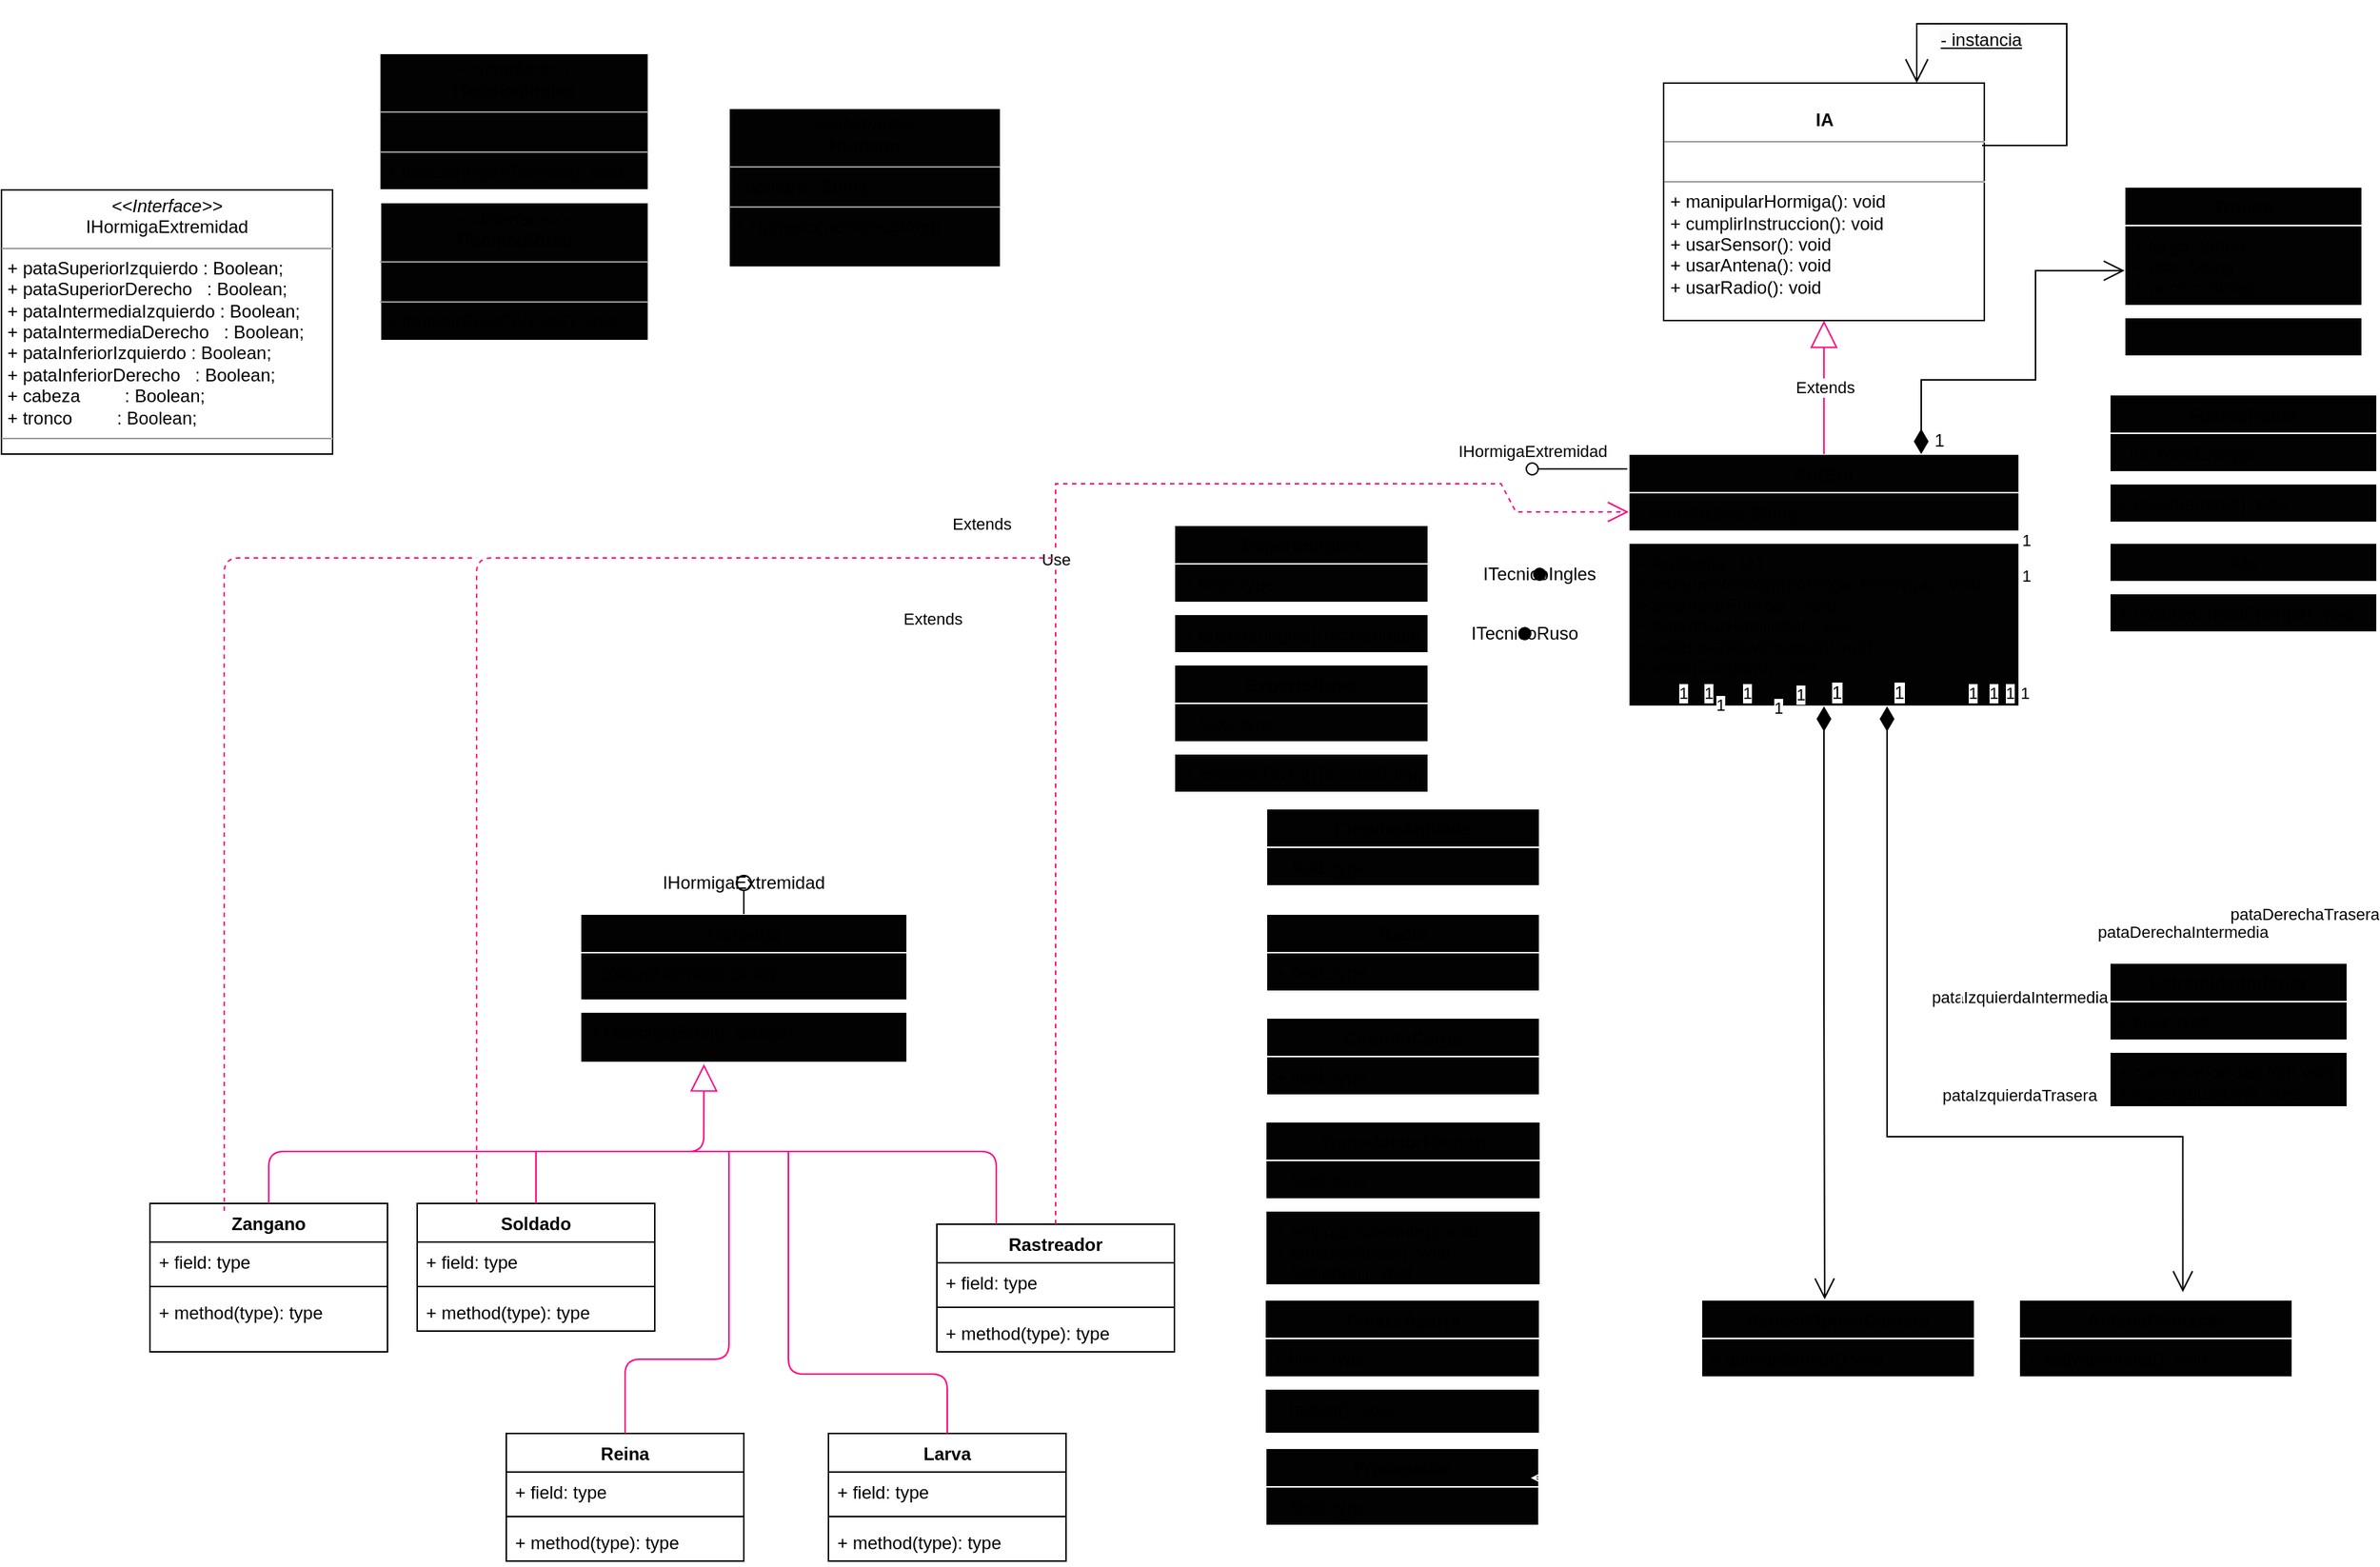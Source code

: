 <mxfile>
    <diagram id="PwI3y_meS3A-BAof3AQR" name="Página-1">
        <mxGraphModel dx="1835" dy="2159" grid="1" gridSize="10" guides="1" tooltips="1" connect="1" arrows="1" fold="1" page="1" pageScale="1" pageWidth="827" pageHeight="1169" math="0" shadow="0">
            <root>
                <mxCell id="0"/>
                <mxCell id="1" parent="0"/>
                <mxCell id="2" value="Hormiga" style="swimlane;fontStyle=1;align=center;verticalAlign=top;childLayout=stackLayout;horizontal=1;startSize=26;horizontalStack=0;resizeParent=1;resizeParentMax=0;resizeLast=0;collapsible=1;marginBottom=0;fillColor=#020203;strokeColor=#FFFFFF;" parent="1" vertex="1">
                    <mxGeometry x="-400" y="610" width="220" height="100" as="geometry"/>
                </mxCell>
                <mxCell id="3" value="- codigoHormiga: String" style="text;strokeColor=#FFFFFF;fillColor=#020203;align=left;verticalAlign=top;spacingLeft=4;spacingRight=4;overflow=hidden;rotatable=0;points=[[0,0.5],[1,0.5]];portConstraint=eastwest;" parent="2" vertex="1">
                    <mxGeometry y="26" width="220" height="32" as="geometry"/>
                </mxCell>
                <mxCell id="4" value="" style="line;strokeWidth=1;fillColor=#020203;align=left;verticalAlign=middle;spacingTop=-1;spacingLeft=3;spacingRight=3;rotatable=0;labelPosition=right;points=[];portConstraint=eastwest;strokeColor=#FFFFFF;" parent="2" vertex="1">
                    <mxGeometry y="58" width="220" height="8" as="geometry"/>
                </mxCell>
                <mxCell id="5" value="+ Hormiga(String: codigo)&#10;" style="text;strokeColor=#FFFFFF;fillColor=#020203;align=left;verticalAlign=top;spacingLeft=4;spacingRight=4;overflow=hidden;rotatable=0;points=[[0,0.5],[1,0.5]];portConstraint=eastwest;" parent="2" vertex="1">
                    <mxGeometry y="66" width="220" height="34" as="geometry"/>
                </mxCell>
                <mxCell id="6" value="Zangano" style="swimlane;fontStyle=1;align=center;verticalAlign=top;childLayout=stackLayout;horizontal=1;startSize=26;horizontalStack=0;resizeParent=1;resizeParentMax=0;resizeLast=0;collapsible=1;marginBottom=0;" parent="1" vertex="1">
                    <mxGeometry x="-690" y="805" width="160" height="100" as="geometry"/>
                </mxCell>
                <mxCell id="7" value="+ field: type" style="text;strokeColor=none;fillColor=none;align=left;verticalAlign=top;spacingLeft=4;spacingRight=4;overflow=hidden;rotatable=0;points=[[0,0.5],[1,0.5]];portConstraint=eastwest;" parent="6" vertex="1">
                    <mxGeometry y="26" width="160" height="26" as="geometry"/>
                </mxCell>
                <mxCell id="8" value="" style="line;strokeWidth=1;fillColor=none;align=left;verticalAlign=middle;spacingTop=-1;spacingLeft=3;spacingRight=3;rotatable=0;labelPosition=right;points=[];portConstraint=eastwest;strokeColor=inherit;" parent="6" vertex="1">
                    <mxGeometry y="52" width="160" height="8" as="geometry"/>
                </mxCell>
                <mxCell id="9" value="+ method(type): type" style="text;strokeColor=none;fillColor=none;align=left;verticalAlign=top;spacingLeft=4;spacingRight=4;overflow=hidden;rotatable=0;points=[[0,0.5],[1,0.5]];portConstraint=eastwest;" parent="6" vertex="1">
                    <mxGeometry y="60" width="160" height="40" as="geometry"/>
                </mxCell>
                <mxCell id="10" value="Soldado" style="swimlane;fontStyle=1;align=center;verticalAlign=top;childLayout=stackLayout;horizontal=1;startSize=26;horizontalStack=0;resizeParent=1;resizeParentMax=0;resizeLast=0;collapsible=1;marginBottom=0;" parent="1" vertex="1">
                    <mxGeometry x="-510" y="805" width="160" height="86" as="geometry"/>
                </mxCell>
                <mxCell id="11" value="+ field: type" style="text;strokeColor=none;fillColor=none;align=left;verticalAlign=top;spacingLeft=4;spacingRight=4;overflow=hidden;rotatable=0;points=[[0,0.5],[1,0.5]];portConstraint=eastwest;" parent="10" vertex="1">
                    <mxGeometry y="26" width="160" height="26" as="geometry"/>
                </mxCell>
                <mxCell id="12" value="" style="line;strokeWidth=1;fillColor=none;align=left;verticalAlign=middle;spacingTop=-1;spacingLeft=3;spacingRight=3;rotatable=0;labelPosition=right;points=[];portConstraint=eastwest;strokeColor=inherit;" parent="10" vertex="1">
                    <mxGeometry y="52" width="160" height="8" as="geometry"/>
                </mxCell>
                <mxCell id="13" value="+ method(type): type" style="text;strokeColor=none;fillColor=none;align=left;verticalAlign=top;spacingLeft=4;spacingRight=4;overflow=hidden;rotatable=0;points=[[0,0.5],[1,0.5]];portConstraint=eastwest;" parent="10" vertex="1">
                    <mxGeometry y="60" width="160" height="26" as="geometry"/>
                </mxCell>
                <mxCell id="14" value="Rastreador" style="swimlane;fontStyle=1;align=center;verticalAlign=top;childLayout=stackLayout;horizontal=1;startSize=26;horizontalStack=0;resizeParent=1;resizeParentMax=0;resizeLast=0;collapsible=1;marginBottom=0;" parent="1" vertex="1">
                    <mxGeometry x="-160" y="819" width="160" height="86" as="geometry"/>
                </mxCell>
                <mxCell id="15" value="+ field: type" style="text;strokeColor=none;fillColor=none;align=left;verticalAlign=top;spacingLeft=4;spacingRight=4;overflow=hidden;rotatable=0;points=[[0,0.5],[1,0.5]];portConstraint=eastwest;" parent="14" vertex="1">
                    <mxGeometry y="26" width="160" height="26" as="geometry"/>
                </mxCell>
                <mxCell id="16" value="" style="line;strokeWidth=1;fillColor=none;align=left;verticalAlign=middle;spacingTop=-1;spacingLeft=3;spacingRight=3;rotatable=0;labelPosition=right;points=[];portConstraint=eastwest;strokeColor=inherit;" parent="14" vertex="1">
                    <mxGeometry y="52" width="160" height="8" as="geometry"/>
                </mxCell>
                <mxCell id="17" value="+ method(type): type" style="text;strokeColor=none;fillColor=none;align=left;verticalAlign=top;spacingLeft=4;spacingRight=4;overflow=hidden;rotatable=0;points=[[0,0.5],[1,0.5]];portConstraint=eastwest;" parent="14" vertex="1">
                    <mxGeometry y="60" width="160" height="26" as="geometry"/>
                </mxCell>
                <mxCell id="18" value="Reina" style="swimlane;fontStyle=1;align=center;verticalAlign=top;childLayout=stackLayout;horizontal=1;startSize=26;horizontalStack=0;resizeParent=1;resizeParentMax=0;resizeLast=0;collapsible=1;marginBottom=0;" parent="1" vertex="1">
                    <mxGeometry x="-450" y="960" width="160" height="86" as="geometry"/>
                </mxCell>
                <mxCell id="19" value="+ field: type" style="text;strokeColor=none;fillColor=none;align=left;verticalAlign=top;spacingLeft=4;spacingRight=4;overflow=hidden;rotatable=0;points=[[0,0.5],[1,0.5]];portConstraint=eastwest;" parent="18" vertex="1">
                    <mxGeometry y="26" width="160" height="26" as="geometry"/>
                </mxCell>
                <mxCell id="20" value="" style="line;strokeWidth=1;fillColor=none;align=left;verticalAlign=middle;spacingTop=-1;spacingLeft=3;spacingRight=3;rotatable=0;labelPosition=right;points=[];portConstraint=eastwest;strokeColor=inherit;" parent="18" vertex="1">
                    <mxGeometry y="52" width="160" height="8" as="geometry"/>
                </mxCell>
                <mxCell id="21" value="+ method(type): type" style="text;strokeColor=none;fillColor=none;align=left;verticalAlign=top;spacingLeft=4;spacingRight=4;overflow=hidden;rotatable=0;points=[[0,0.5],[1,0.5]];portConstraint=eastwest;" parent="18" vertex="1">
                    <mxGeometry y="60" width="160" height="26" as="geometry"/>
                </mxCell>
                <mxCell id="22" value="Larva" style="swimlane;fontStyle=1;align=center;verticalAlign=top;childLayout=stackLayout;horizontal=1;startSize=26;horizontalStack=0;resizeParent=1;resizeParentMax=0;resizeLast=0;collapsible=1;marginBottom=0;" parent="1" vertex="1">
                    <mxGeometry x="-233" y="960" width="160" height="86" as="geometry"/>
                </mxCell>
                <mxCell id="23" value="+ field: type" style="text;strokeColor=none;fillColor=none;align=left;verticalAlign=top;spacingLeft=4;spacingRight=4;overflow=hidden;rotatable=0;points=[[0,0.5],[1,0.5]];portConstraint=eastwest;" parent="22" vertex="1">
                    <mxGeometry y="26" width="160" height="26" as="geometry"/>
                </mxCell>
                <mxCell id="24" value="" style="line;strokeWidth=1;fillColor=none;align=left;verticalAlign=middle;spacingTop=-1;spacingLeft=3;spacingRight=3;rotatable=0;labelPosition=right;points=[];portConstraint=eastwest;strokeColor=inherit;" parent="22" vertex="1">
                    <mxGeometry y="52" width="160" height="8" as="geometry"/>
                </mxCell>
                <mxCell id="25" value="+ method(type): type" style="text;strokeColor=none;fillColor=none;align=left;verticalAlign=top;spacingLeft=4;spacingRight=4;overflow=hidden;rotatable=0;points=[[0,0.5],[1,0.5]];portConstraint=eastwest;" parent="22" vertex="1">
                    <mxGeometry y="60" width="160" height="26" as="geometry"/>
                </mxCell>
                <mxCell id="26" value="" style="endArrow=block;endSize=16;endFill=0;html=1;strokeColor=#FF0080;exitX=0.5;exitY=0;exitDx=0;exitDy=0;entryX=0.378;entryY=1.031;entryDx=0;entryDy=0;entryPerimeter=0;" parent="1" source="6" target="5" edge="1">
                    <mxGeometry width="160" relative="1" as="geometry">
                        <mxPoint x="-570" y="750" as="sourcePoint"/>
                        <mxPoint x="-290" y="770" as="targetPoint"/>
                        <Array as="points">
                            <mxPoint x="-610" y="770"/>
                            <mxPoint x="-317" y="770"/>
                        </Array>
                    </mxGeometry>
                </mxCell>
                <mxCell id="33" value="" style="endArrow=none;html=1;strokeColor=#FF0080;entryX=0.25;entryY=0;entryDx=0;entryDy=0;" parent="1" target="14" edge="1">
                    <mxGeometry width="50" height="50" relative="1" as="geometry">
                        <mxPoint x="-330" y="770" as="sourcePoint"/>
                        <mxPoint x="-80" y="770" as="targetPoint"/>
                        <Array as="points">
                            <mxPoint x="-120" y="770"/>
                        </Array>
                    </mxGeometry>
                </mxCell>
                <mxCell id="34" value="" style="endArrow=none;html=1;strokeColor=#FF0080;entryX=0.5;entryY=0;entryDx=0;entryDy=0;" parent="1" target="22" edge="1">
                    <mxGeometry width="50" height="50" relative="1" as="geometry">
                        <mxPoint x="-260" y="770" as="sourcePoint"/>
                        <mxPoint x="-130" y="940" as="targetPoint"/>
                        <Array as="points">
                            <mxPoint x="-260" y="920"/>
                            <mxPoint x="-153" y="920"/>
                        </Array>
                    </mxGeometry>
                </mxCell>
                <mxCell id="35" value="" style="endArrow=none;html=1;strokeColor=#FF0080;exitX=0.5;exitY=0;exitDx=0;exitDy=0;" parent="1" source="18" edge="1">
                    <mxGeometry width="50" height="50" relative="1" as="geometry">
                        <mxPoint x="-380" y="955" as="sourcePoint"/>
                        <mxPoint x="-300" y="770" as="targetPoint"/>
                        <Array as="points">
                            <mxPoint x="-370" y="910"/>
                            <mxPoint x="-300" y="910"/>
                        </Array>
                    </mxGeometry>
                </mxCell>
                <mxCell id="36" value="" style="endArrow=none;html=1;strokeColor=#FF0080;exitX=0.5;exitY=0;exitDx=0;exitDy=0;" parent="1" source="10" edge="1">
                    <mxGeometry width="50" height="50" relative="1" as="geometry">
                        <mxPoint x="-40" y="685" as="sourcePoint"/>
                        <mxPoint x="-430" y="770" as="targetPoint"/>
                    </mxGeometry>
                </mxCell>
                <mxCell id="41" value="AntBot" style="swimlane;fontStyle=1;align=center;verticalAlign=top;childLayout=stackLayout;horizontal=1;startSize=26;horizontalStack=0;resizeParent=1;resizeParentMax=0;resizeLast=0;collapsible=1;marginBottom=0;fillColor=#020203;strokeColor=#FFFFFF;" parent="1" vertex="1">
                    <mxGeometry x="306" y="300" width="263" height="170" as="geometry"/>
                </mxCell>
                <mxCell id="42" value="- serieAntBot: String" style="text;strokeColor=#FFFFFF;fillColor=#020203;align=left;verticalAlign=top;spacingLeft=4;spacingRight=4;overflow=hidden;rotatable=0;points=[[0,0.5],[1,0.5]];portConstraint=eastwest;" parent="41" vertex="1">
                    <mxGeometry y="26" width="263" height="26" as="geometry"/>
                </mxCell>
                <mxCell id="43" value="" style="line;strokeWidth=1;fillColor=#020203;align=left;verticalAlign=middle;spacingTop=-1;spacingLeft=3;spacingRight=3;rotatable=0;labelPosition=right;points=[];portConstraint=eastwest;strokeColor=#FFFFFF;" parent="41" vertex="1">
                    <mxGeometry y="52" width="263" height="8" as="geometry"/>
                </mxCell>
                <mxCell id="44" value="+ AntBot(ia : IA)&#10;+ integrarHormiga(hormiga: Hormiga) : void&#10;+ potenciarFuerza(): void&#10;+ potenciarHabilidad(): void&#10;+ potenciarMovimiento(): void&#10;+ volar(Zangano): void&#10;&#10;" style="text;strokeColor=#FFFFFF;fillColor=#020203;align=left;verticalAlign=top;spacingLeft=4;spacingRight=4;overflow=hidden;rotatable=0;points=[[0,0.5],[1,0.5]];portConstraint=eastwest;" parent="41" vertex="1">
                    <mxGeometry y="60" width="263" height="110" as="geometry"/>
                </mxCell>
                <mxCell id="45" value="FuentePoder" style="swimlane;fontStyle=1;align=center;verticalAlign=top;childLayout=stackLayout;horizontal=1;startSize=26;horizontalStack=0;resizeParent=1;resizeParentMax=0;resizeLast=0;collapsible=1;marginBottom=0;fillColor=#020203;strokeColor=#FFFFFF;" parent="1" vertex="1">
                    <mxGeometry x="630" y="260" width="180" height="86" as="geometry"/>
                </mxCell>
                <mxCell id="46" value="- int: nivelEnergia" style="text;strokeColor=#FFFFFF;fillColor=#020203;align=left;verticalAlign=top;spacingLeft=4;spacingRight=4;overflow=hidden;rotatable=0;points=[[0,0.5],[1,0.5]];portConstraint=eastwest;" parent="45" vertex="1">
                    <mxGeometry y="26" width="180" height="26" as="geometry"/>
                </mxCell>
                <mxCell id="47" value="" style="line;strokeWidth=1;fillColor=#020203;align=left;verticalAlign=middle;spacingTop=-1;spacingLeft=3;spacingRight=3;rotatable=0;labelPosition=right;points=[];portConstraint=eastwest;strokeColor=#FFFFFF;" parent="45" vertex="1">
                    <mxGeometry y="52" width="180" height="8" as="geometry"/>
                </mxCell>
                <mxCell id="48" value="+ recargar(type): type&#10;" style="text;strokeColor=#FFFFFF;fillColor=#020203;align=left;verticalAlign=top;spacingLeft=4;spacingRight=4;overflow=hidden;rotatable=0;points=[[0,0.5],[1,0.5]];portConstraint=eastwest;" parent="45" vertex="1">
                    <mxGeometry y="60" width="180" height="26" as="geometry"/>
                </mxCell>
                <mxCell id="52" value="ExtremidadInferior" style="swimlane;fontStyle=1;align=center;verticalAlign=top;childLayout=stackLayout;horizontal=1;startSize=26;horizontalStack=0;resizeParent=1;resizeParentMax=0;resizeLast=0;collapsible=1;marginBottom=0;fillColor=#020203;strokeColor=#FFFFFF;" parent="1" vertex="1">
                    <mxGeometry x="630" y="643" width="160" height="97" as="geometry"/>
                </mxCell>
                <mxCell id="53" value="+ field: type" style="text;strokeColor=#FFFFFF;fillColor=#020203;align=left;verticalAlign=top;spacingLeft=4;spacingRight=4;overflow=hidden;rotatable=0;points=[[0,0.5],[1,0.5]];portConstraint=eastwest;" parent="52" vertex="1">
                    <mxGeometry y="26" width="160" height="26" as="geometry"/>
                </mxCell>
                <mxCell id="54" value="" style="line;strokeWidth=1;fillColor=#020203;align=left;verticalAlign=middle;spacingTop=-1;spacingLeft=3;spacingRight=3;rotatable=0;labelPosition=right;points=[];portConstraint=eastwest;strokeColor=#FFFFFF;" parent="52" vertex="1">
                    <mxGeometry y="52" width="160" height="8" as="geometry"/>
                </mxCell>
                <mxCell id="55" value="+ correr(velocidad:int): void&#10;+ saltar(altura:int): void" style="text;strokeColor=#FFFFFF;fillColor=#020203;align=left;verticalAlign=top;spacingLeft=4;spacingRight=4;overflow=hidden;rotatable=0;points=[[0,0.5],[1,0.5]];portConstraint=eastwest;" parent="52" vertex="1">
                    <mxGeometry y="60" width="160" height="37" as="geometry"/>
                </mxCell>
                <mxCell id="56" value="1" style="endArrow=open;html=1;endSize=12;startArrow=diamondThin;startSize=14;startFill=1;align=left;verticalAlign=bottom;rounded=0;sourcePerimeterSpacing=8;targetPerimeterSpacing=8;entryX=0;entryY=0.5;entryDx=0;entryDy=0;fillColor=#020203;strokeColor=#FFFFFF;" parent="1" target="53" edge="1">
                    <mxGeometry x="-1" y="3" relative="1" as="geometry">
                        <mxPoint x="544" y="470" as="sourcePoint"/>
                        <mxPoint x="479" y="832" as="targetPoint"/>
                        <Array as="points">
                            <mxPoint x="544" y="682"/>
                        </Array>
                    </mxGeometry>
                </mxCell>
                <mxCell id="57" value="pataIzquierdaIntermedia" style="edgeLabel;html=1;align=center;verticalAlign=middle;resizable=0;points=[];fillColor=#020203;strokeColor=#FFFFFF;" parent="56" vertex="1" connectable="0">
                    <mxGeometry x="-0.273" y="1" relative="1" as="geometry">
                        <mxPoint x="24" y="87" as="offset"/>
                    </mxGeometry>
                </mxCell>
                <mxCell id="58" value="1" style="endArrow=open;html=1;endSize=12;startArrow=diamondThin;startSize=14;startFill=1;align=left;verticalAlign=bottom;rounded=0;sourcePerimeterSpacing=8;targetPerimeterSpacing=8;entryX=0.37;entryY=0.002;entryDx=0;entryDy=0;fillColor=#020203;strokeColor=#FFFFFF;entryPerimeter=0;" parent="1" target="52" edge="1">
                    <mxGeometry x="-1" y="3" relative="1" as="geometry">
                        <mxPoint x="555" y="470" as="sourcePoint"/>
                        <mxPoint x="495" y="831" as="targetPoint"/>
                        <Array as="points">
                            <mxPoint x="555" y="560"/>
                            <mxPoint x="689" y="560"/>
                        </Array>
                    </mxGeometry>
                </mxCell>
                <mxCell id="59" value="pataDerechaIntermedia" style="edgeLabel;html=1;align=center;verticalAlign=middle;resizable=0;points=[];fillColor=#020203;strokeColor=#FFFFFF;" parent="58" vertex="1" connectable="0">
                    <mxGeometry x="-0.4" y="3" relative="1" as="geometry">
                        <mxPoint x="122" y="65" as="offset"/>
                    </mxGeometry>
                </mxCell>
                <mxCell id="60" value="1" style="endArrow=open;html=1;endSize=12;startArrow=diamondThin;startSize=14;startFill=1;edgeStyle=orthogonalEdgeStyle;align=left;verticalAlign=bottom;rounded=0;sourcePerimeterSpacing=8;targetPerimeterSpacing=8;fillColor=#020203;strokeColor=#FFFFFF;" parent="1" source="41" edge="1">
                    <mxGeometry x="-1" y="3" relative="1" as="geometry">
                        <mxPoint x="390" y="414" as="sourcePoint"/>
                        <mxPoint x="247" y="710" as="targetPoint"/>
                        <Array as="points">
                            <mxPoint x="360" y="710"/>
                        </Array>
                    </mxGeometry>
                </mxCell>
                <mxCell id="61" value="1" style="endArrow=open;html=1;endSize=12;startArrow=diamondThin;startSize=14;startFill=0;edgeStyle=orthogonalEdgeStyle;align=left;verticalAlign=bottom;rounded=0;sourcePerimeterSpacing=8;targetPerimeterSpacing=8;fillColor=#020203;strokeColor=#FFFFFF;entryX=0.002;entryY=0.719;entryDx=0;entryDy=0;entryPerimeter=0;" parent="1" target="84" edge="1">
                    <mxGeometry x="-1" y="3" relative="1" as="geometry">
                        <mxPoint x="569" y="393.88" as="sourcePoint"/>
                        <mxPoint x="668" y="393.88" as="targetPoint"/>
                        <Array as="points">
                            <mxPoint x="585" y="394"/>
                            <mxPoint x="585" y="392"/>
                        </Array>
                    </mxGeometry>
                </mxCell>
                <mxCell id="69" value="CircuitoAnillado" style="swimlane;fontStyle=1;align=center;verticalAlign=top;childLayout=stackLayout;horizontal=1;startSize=26;horizontalStack=0;resizeParent=1;resizeParentMax=0;resizeLast=0;collapsible=1;marginBottom=0;fillColor=#020203;strokeColor=#FFFFFF;" parent="1" vertex="1">
                    <mxGeometry x="62" y="539" width="184" height="60" as="geometry"/>
                </mxCell>
                <mxCell id="70" value="+ field: type" style="text;strokeColor=#FFFFFF;fillColor=#020203;align=left;verticalAlign=top;spacingLeft=4;spacingRight=4;overflow=hidden;rotatable=0;points=[[0,0.5],[1,0.5]];portConstraint=eastwest;" parent="69" vertex="1">
                    <mxGeometry y="26" width="184" height="26" as="geometry"/>
                </mxCell>
                <mxCell id="71" value="" style="line;strokeWidth=1;fillColor=#020203;align=left;verticalAlign=middle;spacingTop=-1;spacingLeft=3;spacingRight=3;rotatable=0;labelPosition=right;points=[];portConstraint=eastwest;strokeColor=#FFFFFF;" parent="69" vertex="1">
                    <mxGeometry y="52" width="184" height="8" as="geometry"/>
                </mxCell>
                <mxCell id="72" value="CircuitoCarga" style="swimlane;fontStyle=1;align=center;verticalAlign=top;childLayout=stackLayout;horizontal=1;startSize=26;horizontalStack=0;resizeParent=1;resizeParentMax=0;resizeLast=0;collapsible=1;marginBottom=0;fillColor=#020203;strokeColor=#FFFFFF;" parent="1" vertex="1">
                    <mxGeometry x="62" y="680" width="184" height="60" as="geometry"/>
                </mxCell>
                <mxCell id="73" value="+ field: type" style="text;strokeColor=#FFFFFF;fillColor=#020203;align=left;verticalAlign=top;spacingLeft=4;spacingRight=4;overflow=hidden;rotatable=0;points=[[0,0.5],[1,0.5]];portConstraint=eastwest;" parent="72" vertex="1">
                    <mxGeometry y="26" width="184" height="26" as="geometry"/>
                </mxCell>
                <mxCell id="74" value="" style="line;strokeWidth=1;fillColor=#020203;align=left;verticalAlign=middle;spacingTop=-1;spacingLeft=3;spacingRight=3;rotatable=0;labelPosition=right;points=[];portConstraint=eastwest;strokeColor=#FFFFFF;" parent="72" vertex="1">
                    <mxGeometry y="52" width="184" height="8" as="geometry"/>
                </mxCell>
                <mxCell id="81" value="1" style="endArrow=open;html=1;endSize=12;startArrow=diamondThin;startSize=14;startFill=1;edgeStyle=orthogonalEdgeStyle;align=left;verticalAlign=bottom;rounded=0;sourcePerimeterSpacing=8;targetPerimeterSpacing=8;fillColor=#020203;strokeColor=#FFFFFF;entryX=1;entryY=0.5;entryDx=0;entryDy=0;" parent="1" target="69" edge="1">
                    <mxGeometry x="-1" y="3" relative="1" as="geometry">
                        <mxPoint x="335" y="470" as="sourcePoint"/>
                        <mxPoint x="285.0" y="614.0" as="targetPoint"/>
                        <Array as="points">
                            <mxPoint x="335" y="570"/>
                            <mxPoint x="249" y="570"/>
                        </Array>
                    </mxGeometry>
                </mxCell>
                <mxCell id="82" value="1" style="endArrow=open;html=1;endSize=12;startArrow=diamondThin;startSize=14;startFill=1;edgeStyle=orthogonalEdgeStyle;align=left;verticalAlign=bottom;rounded=0;sourcePerimeterSpacing=8;targetPerimeterSpacing=8;fillColor=#020203;strokeColor=#FFFFFF;entryX=1;entryY=0.75;entryDx=0;entryDy=0;" parent="1" edge="1">
                    <mxGeometry x="-1" y="3" relative="1" as="geometry">
                        <mxPoint x="378" y="470" as="sourcePoint"/>
                        <mxPoint x="244" y="801" as="targetPoint"/>
                        <Array as="points">
                            <mxPoint x="378" y="760"/>
                            <mxPoint x="288" y="760"/>
                            <mxPoint x="288" y="801"/>
                        </Array>
                    </mxGeometry>
                </mxCell>
                <mxCell id="83" value="Ala" style="swimlane;fontStyle=1;align=center;verticalAlign=top;childLayout=stackLayout;horizontal=1;startSize=26;horizontalStack=0;resizeParent=1;resizeParentMax=0;resizeLast=0;collapsible=1;marginBottom=0;fillColor=#020203;strokeColor=#FFFFFF;" parent="1" vertex="1">
                    <mxGeometry x="630" y="360" width="180" height="60" as="geometry"/>
                </mxCell>
                <mxCell id="84" value="" style="line;strokeWidth=1;fillColor=#020203;align=left;verticalAlign=middle;spacingTop=-1;spacingLeft=3;spacingRight=3;rotatable=0;labelPosition=right;points=[];portConstraint=eastwest;strokeColor=#FFFFFF;" parent="83" vertex="1">
                    <mxGeometry y="26" width="180" height="8" as="geometry"/>
                </mxCell>
                <mxCell id="85" value="+ volar(int: nivelEnergia): void" style="text;strokeColor=#FFFFFF;fillColor=#020203;align=left;verticalAlign=top;spacingLeft=4;spacingRight=4;overflow=hidden;rotatable=0;points=[[0,0.5],[1,0.5]];portConstraint=eastwest;" parent="83" vertex="1">
                    <mxGeometry y="34" width="180" height="26" as="geometry"/>
                </mxCell>
                <mxCell id="86" value="1" style="endArrow=open;html=1;endSize=12;startArrow=diamondThin;startSize=14;startFill=0;edgeStyle=orthogonalEdgeStyle;align=left;verticalAlign=bottom;rounded=0;sourcePerimeterSpacing=8;targetPerimeterSpacing=8;fillColor=#020203;strokeColor=#FFFFFF;" parent="1" edge="1">
                    <mxGeometry x="-1" y="3" relative="1" as="geometry">
                        <mxPoint x="569" y="370" as="sourcePoint"/>
                        <mxPoint x="630" y="290" as="targetPoint"/>
                        <Array as="points">
                            <mxPoint x="599" y="370"/>
                        </Array>
                    </mxGeometry>
                </mxCell>
                <mxCell id="87" value="Radio" style="swimlane;fontStyle=1;align=center;verticalAlign=top;childLayout=stackLayout;horizontal=1;startSize=26;horizontalStack=0;resizeParent=1;resizeParentMax=0;resizeLast=0;collapsible=1;marginBottom=0;fillColor=#020203;strokeColor=#FFFFFF;" parent="1" vertex="1">
                    <mxGeometry x="62" y="610" width="184" height="60" as="geometry"/>
                </mxCell>
                <mxCell id="88" value="+ field: type" style="text;strokeColor=#FFFFFF;fillColor=#020203;align=left;verticalAlign=top;spacingLeft=4;spacingRight=4;overflow=hidden;rotatable=0;points=[[0,0.5],[1,0.5]];portConstraint=eastwest;" parent="87" vertex="1">
                    <mxGeometry y="26" width="184" height="26" as="geometry"/>
                </mxCell>
                <mxCell id="89" value="" style="line;strokeWidth=1;fillColor=#020203;align=left;verticalAlign=middle;spacingTop=-1;spacingLeft=3;spacingRight=3;rotatable=0;labelPosition=right;points=[];portConstraint=eastwest;strokeColor=#FFFFFF;" parent="87" vertex="1">
                    <mxGeometry y="52" width="184" height="8" as="geometry"/>
                </mxCell>
                <mxCell id="90" value="1" style="endArrow=open;html=1;endSize=12;startArrow=diamondThin;startSize=14;startFill=1;edgeStyle=orthogonalEdgeStyle;align=left;verticalAlign=bottom;rounded=0;sourcePerimeterSpacing=8;targetPerimeterSpacing=8;fillColor=#020203;strokeColor=#FFFFFF;entryX=1;entryY=0.5;entryDx=0;entryDy=0;" parent="1" target="87" edge="1">
                    <mxGeometry x="-1" y="3" relative="1" as="geometry">
                        <mxPoint x="352" y="470" as="sourcePoint"/>
                        <mxPoint x="241" y="702" as="targetPoint"/>
                        <Array as="points">
                            <mxPoint x="352" y="640"/>
                        </Array>
                    </mxGeometry>
                </mxCell>
                <mxCell id="91" value="1" style="endArrow=open;html=1;endSize=12;startArrow=diamondThin;startSize=14;startFill=1;align=left;verticalAlign=bottom;rounded=0;sourcePerimeterSpacing=8;targetPerimeterSpacing=8;entryX=0;entryY=0.75;entryDx=0;entryDy=0;fillColor=#020203;strokeColor=#FFFFFF;" parent="1" target="52" edge="1">
                    <mxGeometry x="-1" y="3" relative="1" as="geometry">
                        <mxPoint x="530" y="470" as="sourcePoint"/>
                        <mxPoint x="528" y="818.59" as="targetPoint"/>
                        <Array as="points">
                            <mxPoint x="530" y="716"/>
                        </Array>
                    </mxGeometry>
                </mxCell>
                <mxCell id="92" value="pataIzquierdaTrasera" style="edgeLabel;html=1;align=center;verticalAlign=middle;resizable=0;points=[];fillColor=#020203;strokeColor=#FFFFFF;" parent="91" vertex="1" connectable="0">
                    <mxGeometry x="-0.273" y="1" relative="1" as="geometry">
                        <mxPoint x="38" y="136" as="offset"/>
                    </mxGeometry>
                </mxCell>
                <mxCell id="93" value="1" style="endArrow=open;html=1;endSize=12;startArrow=diamondThin;startSize=14;startFill=1;edgeStyle=orthogonalEdgeStyle;align=left;verticalAlign=bottom;rounded=0;sourcePerimeterSpacing=8;targetPerimeterSpacing=8;fillColor=#020203;strokeColor=#FFFFFF;exitX=0.355;exitY=1.089;exitDx=0;exitDy=0;exitPerimeter=0;" parent="1" source="44" edge="1">
                    <mxGeometry x="-1" y="3" relative="1" as="geometry">
                        <mxPoint x="390" y="456" as="sourcePoint"/>
                        <mxPoint x="246" y="890" as="targetPoint"/>
                        <Array as="points">
                            <mxPoint x="399" y="820"/>
                            <mxPoint x="300" y="820"/>
                            <mxPoint x="300" y="890"/>
                            <mxPoint x="246" y="890"/>
                        </Array>
                    </mxGeometry>
                </mxCell>
                <mxCell id="94" value="1" style="endArrow=open;html=1;endSize=12;startArrow=diamondThin;startSize=14;startFill=1;align=left;verticalAlign=bottom;rounded=0;sourcePerimeterSpacing=8;targetPerimeterSpacing=8;entryX=0.814;entryY=0.008;entryDx=0;entryDy=0;fillColor=#020203;strokeColor=#FFFFFF;entryPerimeter=0;" parent="1" target="52" edge="1">
                    <mxGeometry x="-1" y="3" relative="1" as="geometry">
                        <mxPoint x="565" y="470" as="sourcePoint"/>
                        <mxPoint x="569.2" y="828.784" as="targetPoint"/>
                        <Array as="points">
                            <mxPoint x="565" y="500"/>
                            <mxPoint x="760" y="500"/>
                        </Array>
                    </mxGeometry>
                </mxCell>
                <mxCell id="95" value="pataDerechaTrasera" style="edgeLabel;html=1;align=center;verticalAlign=middle;resizable=0;points=[];fillColor=#020203;strokeColor=#FFFFFF;" parent="94" vertex="1" connectable="0">
                    <mxGeometry x="-0.4" y="3" relative="1" as="geometry">
                        <mxPoint x="115" y="113" as="offset"/>
                    </mxGeometry>
                </mxCell>
                <mxCell id="96" value="SensorOpticoCamara" style="swimlane;fontStyle=1;align=center;verticalAlign=top;childLayout=stackLayout;horizontal=1;startSize=26;horizontalStack=0;resizeParent=1;resizeParentMax=0;resizeLast=0;collapsible=1;marginBottom=0;fillColor=#020203;strokeColor=#FFFFFF;" parent="1" vertex="1">
                    <mxGeometry x="355" y="870" width="184" height="60" as="geometry"/>
                </mxCell>
                <mxCell id="97" value="+ activarSensor():void" style="text;strokeColor=#FFFFFF;fillColor=#020203;align=left;verticalAlign=top;spacingLeft=4;spacingRight=4;overflow=hidden;rotatable=0;points=[[0,0.5],[1,0.5]];portConstraint=eastwest;" parent="96" vertex="1">
                    <mxGeometry y="26" width="184" height="26" as="geometry"/>
                </mxCell>
                <mxCell id="98" value="" style="line;strokeWidth=1;fillColor=#020203;align=left;verticalAlign=middle;spacingTop=-1;spacingLeft=3;spacingRight=3;rotatable=0;labelPosition=right;points=[];portConstraint=eastwest;strokeColor=#FFFFFF;" parent="96" vertex="1">
                    <mxGeometry y="52" width="184" height="8" as="geometry"/>
                </mxCell>
                <mxCell id="102" value="AntenaContacto" style="swimlane;fontStyle=1;align=center;verticalAlign=top;childLayout=stackLayout;horizontal=1;startSize=26;horizontalStack=0;resizeParent=1;resizeParentMax=0;resizeLast=0;collapsible=1;marginBottom=0;fillColor=#020203;strokeColor=#FFFFFF;" parent="1" vertex="1">
                    <mxGeometry x="569" y="870" width="184" height="60" as="geometry"/>
                </mxCell>
                <mxCell id="103" value="+ activarAntena(): void" style="text;strokeColor=#FFFFFF;fillColor=#020203;align=left;verticalAlign=top;spacingLeft=4;spacingRight=4;overflow=hidden;rotatable=0;points=[[0,0.5],[1,0.5]];portConstraint=eastwest;" parent="102" vertex="1">
                    <mxGeometry y="26" width="184" height="26" as="geometry"/>
                </mxCell>
                <mxCell id="104" value="" style="line;strokeWidth=1;fillColor=#020203;align=left;verticalAlign=middle;spacingTop=-1;spacingLeft=3;spacingRight=3;rotatable=0;labelPosition=right;points=[];portConstraint=eastwest;strokeColor=#FFFFFF;" parent="102" vertex="1">
                    <mxGeometry y="52" width="184" height="8" as="geometry"/>
                </mxCell>
                <mxCell id="105" value="1" style="endArrow=open;html=1;endSize=12;startArrow=diamondThin;startSize=14;startFill=1;edgeStyle=orthogonalEdgeStyle;align=left;verticalAlign=bottom;rounded=0;fontFamily=Helvetica;fontSize=12;fontColor=default;exitX=0.5;exitY=1;exitDx=0;exitDy=0;entryX=0.451;entryY=-0.006;entryDx=0;entryDy=0;entryPerimeter=0;" parent="1" source="41" target="96" edge="1">
                    <mxGeometry x="-1" y="3" relative="1" as="geometry">
                        <mxPoint x="250" y="730" as="sourcePoint"/>
                        <mxPoint x="410" y="730" as="targetPoint"/>
                    </mxGeometry>
                </mxCell>
                <mxCell id="106" value="1" style="endArrow=open;html=1;endSize=12;startArrow=diamondThin;startSize=14;startFill=1;edgeStyle=orthogonalEdgeStyle;align=left;verticalAlign=bottom;rounded=0;fontFamily=Helvetica;fontSize=12;fontColor=default;entryX=0.599;entryY=-0.088;entryDx=0;entryDy=0;entryPerimeter=0;" parent="1" source="44" target="102" edge="1">
                    <mxGeometry x="-1" y="3" relative="1" as="geometry">
                        <mxPoint x="480" y="790" as="sourcePoint"/>
                        <mxPoint x="690" y="820" as="targetPoint"/>
                        <Array as="points">
                            <mxPoint x="480" y="760"/>
                            <mxPoint x="679" y="760"/>
                        </Array>
                    </mxGeometry>
                </mxCell>
                <mxCell id="108" value="Procesador" style="swimlane;fontStyle=1;align=center;verticalAlign=top;childLayout=stackLayout;horizontal=1;startSize=26;horizontalStack=0;resizeParent=1;resizeParentMax=0;resizeLast=0;collapsible=1;marginBottom=0;fillColor=#020203;strokeColor=#FFFFFF;" parent="1" vertex="1">
                    <mxGeometry x="61.5" y="970" width="184" height="60" as="geometry"/>
                </mxCell>
                <mxCell id="109" value="+ field: type" style="text;strokeColor=#FFFFFF;fillColor=#020203;align=left;verticalAlign=top;spacingLeft=4;spacingRight=4;overflow=hidden;rotatable=0;points=[[0,0.5],[1,0.5]];portConstraint=eastwest;" parent="108" vertex="1">
                    <mxGeometry y="26" width="184" height="26" as="geometry"/>
                </mxCell>
                <mxCell id="110" value="" style="line;strokeWidth=1;fillColor=#020203;align=left;verticalAlign=middle;spacingTop=-1;spacingLeft=3;spacingRight=3;rotatable=0;labelPosition=right;points=[];portConstraint=eastwest;strokeColor=#FFFFFF;" parent="108" vertex="1">
                    <mxGeometry y="52" width="184" height="8" as="geometry"/>
                </mxCell>
                <mxCell id="111" value="1" style="endArrow=open;html=1;endSize=12;startArrow=diamondThin;startSize=14;startFill=1;edgeStyle=orthogonalEdgeStyle;align=left;verticalAlign=bottom;rounded=0;sourcePerimeterSpacing=8;targetPerimeterSpacing=8;fillColor=#020203;strokeColor=#FFFFFF;exitX=0.411;exitY=1.011;exitDx=0;exitDy=0;exitPerimeter=0;" parent="1" source="44" edge="1">
                    <mxGeometry x="-1" y="3" relative="1" as="geometry">
                        <mxPoint x="409.365" y="455.738" as="sourcePoint"/>
                        <mxPoint x="240" y="990" as="targetPoint"/>
                        <Array as="points">
                            <mxPoint x="414" y="850"/>
                            <mxPoint x="310" y="850"/>
                            <mxPoint x="310" y="990"/>
                            <mxPoint x="246" y="990"/>
                        </Array>
                    </mxGeometry>
                </mxCell>
                <mxCell id="112" value="Use" style="endArrow=open;endSize=12;dashed=1;html=1;rounded=0;sourcePerimeterSpacing=8;targetPerimeterSpacing=8;fillColor=#d80073;strokeColor=#FF0A7C;exitX=0.5;exitY=0;exitDx=0;exitDy=0;entryX=0;entryY=0.5;entryDx=0;entryDy=0;" parent="1" source="14" target="42" edge="1">
                    <mxGeometry width="160" relative="1" as="geometry">
                        <mxPoint x="258" y="322.372" as="sourcePoint"/>
                        <mxPoint x="310" y="370" as="targetPoint"/>
                        <Array as="points">
                            <mxPoint x="-80" y="320"/>
                            <mxPoint x="220" y="320"/>
                            <mxPoint x="230" y="339"/>
                        </Array>
                    </mxGeometry>
                </mxCell>
                <mxCell id="113" value="" style="endArrow=none;dashed=1;html=1;strokeColor=#FF0A7C;exitX=0.313;exitY=0.05;exitDx=0;exitDy=0;exitPerimeter=0;" parent="1" source="6" edge="1">
                    <mxGeometry width="50" height="50" relative="1" as="geometry">
                        <mxPoint x="-640" y="693" as="sourcePoint"/>
                        <mxPoint x="-470" y="370" as="targetPoint"/>
                        <Array as="points">
                            <mxPoint x="-640" y="370"/>
                        </Array>
                    </mxGeometry>
                </mxCell>
                <mxCell id="115" value="" style="endArrow=none;dashed=1;html=1;strokeColor=#FF0A7C;exitX=0.25;exitY=0;exitDx=0;exitDy=0;" parent="1" source="10" edge="1">
                    <mxGeometry width="50" height="50" relative="1" as="geometry">
                        <mxPoint x="-190" y="470" as="sourcePoint"/>
                        <mxPoint x="-80" y="370" as="targetPoint"/>
                        <Array as="points">
                            <mxPoint x="-470" y="370"/>
                        </Array>
                    </mxGeometry>
                </mxCell>
                <mxCell id="116" value="Tronco" style="swimlane;fontStyle=1;align=center;verticalAlign=top;childLayout=stackLayout;horizontal=1;startSize=26;horizontalStack=0;resizeParent=1;resizeParentMax=0;resizeLast=0;collapsible=1;marginBottom=0;fillColor=#020203;strokeColor=#FFFFFF;" parent="1" vertex="1">
                    <mxGeometry x="640" y="120" width="160" height="114" as="geometry"/>
                </mxCell>
                <mxCell id="117" value="+ largo: String&#10;+ alto: String&#10;+ ancho: String" style="text;strokeColor=#FFFFFF;fillColor=#020203;align=left;verticalAlign=top;spacingLeft=4;spacingRight=4;overflow=hidden;rotatable=0;points=[[0,0.5],[1,0.5]];portConstraint=eastwest;" parent="116" vertex="1">
                    <mxGeometry y="26" width="160" height="54" as="geometry"/>
                </mxCell>
                <mxCell id="118" value="" style="line;strokeWidth=1;fillColor=#020203;align=left;verticalAlign=middle;spacingTop=-1;spacingLeft=3;spacingRight=3;rotatable=0;labelPosition=right;points=[];portConstraint=eastwest;strokeColor=#FFFFFF;" parent="116" vertex="1">
                    <mxGeometry y="80" width="160" height="8" as="geometry"/>
                </mxCell>
                <mxCell id="119" value="" style="text;strokeColor=#FFFFFF;fillColor=#020203;align=left;verticalAlign=top;spacingLeft=4;spacingRight=4;overflow=hidden;rotatable=0;points=[[0,0.5],[1,0.5]];portConstraint=eastwest;" parent="116" vertex="1">
                    <mxGeometry y="88" width="160" height="26" as="geometry"/>
                </mxCell>
                <mxCell id="120" value="1" style="endArrow=open;html=1;endSize=12;startArrow=diamondThin;startSize=14;startFill=1;edgeStyle=orthogonalEdgeStyle;align=left;verticalAlign=bottom;fontFamily=Helvetica;fontSize=12;fontColor=default;rounded=0;" parent="1" edge="1">
                    <mxGeometry x="-1" y="-7" relative="1" as="geometry">
                        <mxPoint x="503" y="300" as="sourcePoint"/>
                        <mxPoint x="640" y="176.38" as="targetPoint"/>
                        <Array as="points">
                            <mxPoint x="503" y="250"/>
                            <mxPoint x="580" y="250"/>
                            <mxPoint x="580" y="176"/>
                        </Array>
                        <mxPoint as="offset"/>
                    </mxGeometry>
                </mxCell>
                <mxCell id="121" value="&lt;p style=&quot;margin:0px;margin-top:4px;text-align:center;&quot;&gt;&lt;br&gt;&lt;b&gt;IA&lt;/b&gt;&lt;/p&gt;&lt;hr size=&quot;1&quot;&gt;&lt;p style=&quot;margin:0px;margin-left:4px;&quot;&gt;&lt;br&gt;&lt;/p&gt;&lt;hr size=&quot;1&quot;&gt;&lt;p style=&quot;margin:0px;margin-left:4px;&quot;&gt;+ manipularHormiga(): void&lt;/p&gt;&lt;p style=&quot;margin:0px;margin-left:4px;&quot;&gt;+ cumplirInstruccion(): void&lt;br&gt;+ usarSensor(): void&lt;/p&gt;&lt;p style=&quot;margin:0px;margin-left:4px;&quot;&gt;+ usarAntena(): void&lt;br&gt;&lt;/p&gt;&lt;p style=&quot;margin:0px;margin-left:4px;&quot;&gt;+ usarRadio(): void&lt;br&gt;&lt;/p&gt;" style="verticalAlign=top;align=left;overflow=fill;fontSize=12;fontFamily=Helvetica;html=1;" parent="1" vertex="1">
                    <mxGeometry x="329.5" y="50" width="216" height="160" as="geometry"/>
                </mxCell>
                <mxCell id="122" value="Extends" style="endArrow=block;endSize=16;endFill=0;html=1;strokeColor=#FF0A7C;entryX=0.5;entryY=1;entryDx=0;entryDy=0;exitX=0.5;exitY=0;exitDx=0;exitDy=0;" parent="1" source="41" target="121" edge="1">
                    <mxGeometry width="160" relative="1" as="geometry">
                        <mxPoint x="140" y="310" as="sourcePoint"/>
                        <mxPoint x="300" y="310" as="targetPoint"/>
                    </mxGeometry>
                </mxCell>
                <mxCell id="123" value="&lt;p style=&quot;margin:0px;margin-top:4px;text-align:center;&quot;&gt;&lt;i&gt;&amp;lt;&amp;lt;abstract&amp;gt;&amp;gt;&lt;/i&gt;&lt;br&gt;&lt;b&gt;Humano&lt;/b&gt;&lt;/p&gt;&lt;hr size=&quot;1&quot;&gt;&lt;p style=&quot;margin:0px;margin-left:4px;&quot;&gt;- nombre : String&lt;br&gt;&lt;/p&gt;&lt;hr size=&quot;1&quot;&gt;&lt;p style=&quot;margin:0px;margin-left:4px;&quot;&gt;+ Humano(nombre:String)&lt;br&gt;&lt;/p&gt;" style="verticalAlign=top;align=left;overflow=fill;fontSize=12;fontFamily=Helvetica;html=1;fillColor=#020203;strokeColor=#FFFFFF;" parent="1" vertex="1">
                    <mxGeometry x="-300" y="67" width="183" height="107" as="geometry"/>
                </mxCell>
                <mxCell id="124" value="" style="rounded=0;orthogonalLoop=1;jettySize=auto;html=1;endArrow=halfCircle;endFill=0;endSize=6;strokeWidth=1;sketch=0;targetPerimeterSpacing=8;curved=1;fillColor=#020203;strokeColor=#FFFFFF;startArrow=none;" parent="1" source="136" edge="1">
                    <mxGeometry relative="1" as="geometry">
                        <mxPoint x="173" y="381" as="sourcePoint"/>
                        <mxPoint x="233.005" y="382.644" as="targetPoint"/>
                    </mxGeometry>
                </mxCell>
                <mxCell id="125" value="" style="rounded=0;orthogonalLoop=1;jettySize=auto;html=1;endArrow=none;endFill=0;sketch=0;sourcePerimeterSpacing=0;targetPerimeterSpacing=0;startSize=14;endSize=14;curved=1;fillColor=#020203;strokeColor=#FFFFFF;" parent="1" edge="1">
                    <mxGeometry relative="1" as="geometry">
                        <mxPoint x="306" y="383" as="sourcePoint"/>
                        <mxPoint x="251" y="383" as="targetPoint"/>
                    </mxGeometry>
                </mxCell>
                <mxCell id="126" value="ExpertoIngles" style="swimlane;fontStyle=1;align=center;verticalAlign=top;childLayout=stackLayout;horizontal=1;startSize=26;horizontalStack=0;resizeParent=1;resizeParentMax=0;resizeLast=0;collapsible=1;marginBottom=0;fillColor=#020203;strokeColor=#FFFFFF;" parent="1" vertex="1">
                    <mxGeometry y="348" width="171" height="86" as="geometry"/>
                </mxCell>
                <mxCell id="127" value="+ field: type" style="text;strokeColor=#FFFFFF;fillColor=#020203;align=left;verticalAlign=top;spacingLeft=4;spacingRight=4;overflow=hidden;rotatable=0;points=[[0,0.5],[1,0.5]];portConstraint=eastwest;" parent="126" vertex="1">
                    <mxGeometry y="26" width="171" height="26" as="geometry"/>
                </mxCell>
                <mxCell id="128" value="" style="line;strokeWidth=1;fillColor=#020203;align=left;verticalAlign=middle;spacingTop=-1;spacingLeft=3;spacingRight=3;rotatable=0;labelPosition=right;points=[];portConstraint=eastwest;strokeColor=#FFFFFF;" parent="126" vertex="1">
                    <mxGeometry y="52" width="171" height="8" as="geometry"/>
                </mxCell>
                <mxCell id="129" value="+ ensenarIngles(ITecnicoIngles): void" style="text;strokeColor=#FFFFFF;fillColor=#020203;align=left;verticalAlign=top;spacingLeft=4;spacingRight=4;overflow=hidden;rotatable=0;points=[[0,0.5],[1,0.5]];portConstraint=eastwest;" parent="126" vertex="1">
                    <mxGeometry y="60" width="171" height="26" as="geometry"/>
                </mxCell>
                <mxCell id="132" value="Extends" style="endArrow=block;endSize=16;endFill=0;html=1;entryX=0.75;entryY=1;entryDx=0;entryDy=0;fillColor=#020203;strokeColor=#FFFFFF;" parent="1" target="123" edge="1">
                    <mxGeometry width="160" relative="1" as="geometry">
                        <mxPoint y="485" as="sourcePoint"/>
                        <mxPoint x="-120" y="412.593" as="targetPoint"/>
                        <Array as="points">
                            <mxPoint x="-163" y="485"/>
                        </Array>
                    </mxGeometry>
                </mxCell>
                <mxCell id="133" value="Extends" style="endArrow=block;endSize=16;endFill=0;html=1;entryX=0.934;entryY=0.999;entryDx=0;entryDy=0;entryPerimeter=0;fillColor=#020203;strokeColor=#FFFFFF;" parent="1" source="126" target="123" edge="1">
                    <mxGeometry width="160" relative="1" as="geometry">
                        <mxPoint x="-67.5" y="547" as="sourcePoint"/>
                        <mxPoint x="-162.75" y="464" as="targetPoint"/>
                        <Array as="points">
                            <mxPoint x="-130" y="390"/>
                        </Array>
                    </mxGeometry>
                </mxCell>
                <mxCell id="134" value="" style="rounded=0;orthogonalLoop=1;jettySize=auto;html=1;endArrow=halfCircle;endFill=0;endSize=6;strokeWidth=1;sketch=0;sourcePerimeterSpacing=8;targetPerimeterSpacing=8;edgeStyle=orthogonalEdgeStyle;fillColor=#020203;strokeColor=#FFFFFF;exitX=1;exitY=0.5;exitDx=0;exitDy=0;" parent="1" source="144" edge="1">
                    <mxGeometry relative="1" as="geometry">
                        <mxPoint x="179" y="485" as="sourcePoint"/>
                        <mxPoint x="236" y="434" as="targetPoint"/>
                    </mxGeometry>
                </mxCell>
                <mxCell id="135" value="" style="edgeStyle=none;html=1;strokeColor=#FFFFFF;fillColor=#020203;" parent="1" edge="1">
                    <mxGeometry relative="1" as="geometry">
                        <mxPoint x="240.992" y="421.285" as="sourcePoint"/>
                        <mxPoint x="306" y="425.864" as="targetPoint"/>
                    </mxGeometry>
                </mxCell>
                <mxCell id="137" value="ITecnicoRuso&lt;br&gt;" style="ellipse;whiteSpace=wrap;html=1;align=center;aspect=fixed;resizable=0;points=[];outlineConnect=0;sketch=0;fillColor=#020203;strokeColor=#FFFFFF;" parent="1" vertex="1">
                    <mxGeometry x="231" y="416" width="10" height="10" as="geometry"/>
                </mxCell>
                <mxCell id="138" value="&lt;p style=&quot;margin:0px;margin-top:4px;text-align:center;&quot;&gt;&lt;i&gt;&amp;lt;&amp;lt;Interface&amp;gt;&amp;gt;&lt;/i&gt;&lt;br&gt;&lt;b&gt;ITecnicoIngles&lt;/b&gt;&lt;/p&gt;&lt;hr size=&quot;1&quot;&gt;&lt;p style=&quot;margin:0px;margin-left:4px;&quot;&gt;&lt;br&gt;&lt;/p&gt;&lt;hr size=&quot;1&quot;&gt;&lt;p style=&quot;margin:0px;margin-left:4px;&quot;&gt;&lt;/p&gt;&lt;p style=&quot;margin:0px;margin-left:4px;&quot;&gt;+ traducirInglesTecnico(): void&lt;/p&gt;" style="verticalAlign=top;align=left;overflow=fill;fontSize=12;fontFamily=Helvetica;html=1;fillColor=#020203;strokeColor=#FFFFFF;" parent="1" vertex="1">
                    <mxGeometry x="-535.25" y="30" width="181" height="92" as="geometry"/>
                </mxCell>
                <mxCell id="139" value="&lt;p style=&quot;margin:0px;margin-top:4px;text-align:center;&quot;&gt;&lt;i&gt;&amp;lt;&amp;lt;Interface&amp;gt;&amp;gt;&lt;/i&gt;&lt;br&gt;&lt;b&gt;ITecnicoRuso&lt;/b&gt;&lt;/p&gt;&lt;hr size=&quot;1&quot;&gt;&lt;p style=&quot;margin:0px;margin-left:4px;&quot;&gt;&lt;br&gt;&lt;/p&gt;&lt;hr size=&quot;1&quot;&gt;&lt;p style=&quot;margin:0px;margin-left:4px;&quot;&gt;+ traducirRusoTecnico(): void&lt;/p&gt;" style="verticalAlign=top;align=left;overflow=fill;fontSize=12;fontFamily=Helvetica;html=1;fillColor=#020203;strokeColor=#FFFFFF;" parent="1" vertex="1">
                    <mxGeometry x="-534.75" y="130.5" width="180.5" height="93" as="geometry"/>
                </mxCell>
                <mxCell id="141" value="" style="rounded=0;orthogonalLoop=1;jettySize=auto;html=1;endArrow=none;endFill=0;endSize=6;strokeWidth=1;sketch=0;sourcePerimeterSpacing=8;curved=1;fillColor=#020203;strokeColor=#FFFFFF;" parent="1" target="136" edge="1">
                    <mxGeometry relative="1" as="geometry">
                        <mxPoint x="173" y="381" as="sourcePoint"/>
                        <mxPoint x="233.005" y="382.644" as="targetPoint"/>
                    </mxGeometry>
                </mxCell>
                <mxCell id="136" value="ITecnicoIngles&lt;br&gt;" style="ellipse;whiteSpace=wrap;html=1;align=center;aspect=fixed;resizable=0;points=[];outlineConnect=0;sketch=0;fillColor=#020203;strokeColor=#FFFFFF;" parent="1" vertex="1">
                    <mxGeometry x="241" y="376" width="10" height="10" as="geometry"/>
                </mxCell>
                <mxCell id="143" value="ExpertoRuso" style="swimlane;fontStyle=1;align=center;verticalAlign=top;childLayout=stackLayout;horizontal=1;startSize=26;horizontalStack=0;resizeParent=1;resizeParentMax=0;resizeLast=0;collapsible=1;marginBottom=0;fillColor=#020203;strokeColor=#FFFFFF;" parent="1" vertex="1">
                    <mxGeometry y="442" width="171" height="86" as="geometry"/>
                </mxCell>
                <mxCell id="144" value="+ field: type" style="text;strokeColor=#FFFFFF;fillColor=#020203;align=left;verticalAlign=top;spacingLeft=4;spacingRight=4;overflow=hidden;rotatable=0;points=[[0,0.5],[1,0.5]];portConstraint=eastwest;" parent="143" vertex="1">
                    <mxGeometry y="26" width="171" height="26" as="geometry"/>
                </mxCell>
                <mxCell id="145" value="" style="line;strokeWidth=1;fillColor=#020203;align=left;verticalAlign=middle;spacingTop=-1;spacingLeft=3;spacingRight=3;rotatable=0;labelPosition=right;points=[];portConstraint=eastwest;strokeColor=#FFFFFF;" parent="143" vertex="1">
                    <mxGeometry y="52" width="171" height="8" as="geometry"/>
                </mxCell>
                <mxCell id="146" value="+ ensenarRuso(ITecnicoRuso): void" style="text;strokeColor=#FFFFFF;fillColor=#020203;align=left;verticalAlign=top;spacingLeft=4;spacingRight=4;overflow=hidden;rotatable=0;points=[[0,0.5],[1,0.5]];portConstraint=eastwest;" parent="143" vertex="1">
                    <mxGeometry y="60" width="171" height="26" as="geometry"/>
                </mxCell>
                <mxCell id="151" value="TransductorFlexion" style="swimlane;fontStyle=1;align=center;verticalAlign=top;childLayout=stackLayout;horizontal=1;startSize=26;horizontalStack=0;resizeParent=1;resizeParentMax=0;resizeLast=0;collapsible=1;marginBottom=0;fillColor=#020203;strokeColor=#FFFFFF;" parent="1" vertex="1">
                    <mxGeometry x="61.5" y="750" width="185" height="110" as="geometry"/>
                </mxCell>
                <mxCell id="152" value="+ field: type" style="text;strokeColor=#FFFFFF;fillColor=#020203;align=left;verticalAlign=top;spacingLeft=4;spacingRight=4;overflow=hidden;rotatable=0;points=[[0,0.5],[1,0.5]];portConstraint=eastwest;" parent="151" vertex="1">
                    <mxGeometry y="26" width="185" height="26" as="geometry"/>
                </mxCell>
                <mxCell id="153" value="" style="line;strokeWidth=1;fillColor=#020203;align=left;verticalAlign=middle;spacingTop=-1;spacingLeft=3;spacingRight=3;rotatable=0;labelPosition=right;points=[];portConstraint=eastwest;strokeColor=#FFFFFF;" parent="151" vertex="1">
                    <mxGeometry y="52" width="185" height="8" as="geometry"/>
                </mxCell>
                <mxCell id="154" value="+ empujarAdelante(): void&#10;+ empujarAtras(): void&#10;+ flexionar(): void" style="text;strokeColor=#FFFFFF;fillColor=#020203;align=left;verticalAlign=top;spacingLeft=4;spacingRight=4;overflow=hidden;rotatable=0;points=[[0,0.5],[1,0.5]];portConstraint=eastwest;" parent="151" vertex="1">
                    <mxGeometry y="60" width="185" height="50" as="geometry"/>
                </mxCell>
                <mxCell id="155" value="TenazaAgarre" style="swimlane;fontStyle=1;align=center;verticalAlign=top;childLayout=stackLayout;horizontal=1;startSize=26;horizontalStack=0;resizeParent=1;resizeParentMax=0;resizeLast=0;collapsible=1;marginBottom=0;fillColor=#020203;strokeColor=#FFFFFF;" parent="1" vertex="1">
                    <mxGeometry x="61" y="870" width="185" height="90" as="geometry"/>
                </mxCell>
                <mxCell id="156" value="+ field: type" style="text;strokeColor=#FFFFFF;fillColor=#020203;align=left;verticalAlign=top;spacingLeft=4;spacingRight=4;overflow=hidden;rotatable=0;points=[[0,0.5],[1,0.5]];portConstraint=eastwest;" parent="155" vertex="1">
                    <mxGeometry y="26" width="185" height="26" as="geometry"/>
                </mxCell>
                <mxCell id="157" value="" style="line;strokeWidth=1;fillColor=#020203;align=left;verticalAlign=middle;spacingTop=-1;spacingLeft=3;spacingRight=3;rotatable=0;labelPosition=right;points=[];portConstraint=eastwest;strokeColor=#FFFFFF;" parent="155" vertex="1">
                    <mxGeometry y="52" width="185" height="8" as="geometry"/>
                </mxCell>
                <mxCell id="158" value="+ mover(): void" style="text;strokeColor=#FFFFFF;fillColor=#020203;align=left;verticalAlign=top;spacingLeft=4;spacingRight=4;overflow=hidden;rotatable=0;points=[[0,0.5],[1,0.5]];portConstraint=eastwest;" parent="155" vertex="1">
                    <mxGeometry y="60" width="185" height="30" as="geometry"/>
                </mxCell>
                <mxCell id="159" value="&lt;p style=&quot;margin:0px;margin-top:4px;text-align:center;&quot;&gt;&lt;i&gt;&amp;lt;&amp;lt;Interface&amp;gt;&amp;gt;&lt;/i&gt;&lt;br&gt;&lt;span style=&quot;&quot;&gt;IHormigaExtremidad&lt;/span&gt;&lt;br&gt;&lt;/p&gt;&lt;hr size=&quot;1&quot;&gt;&lt;p style=&quot;margin:0px;margin-left:4px;&quot;&gt;&lt;span style=&quot;background-color: initial;&quot;&gt;+ pataSuperiorIzquierdo : Boolean;&lt;/span&gt;&lt;br&gt;&lt;/p&gt;&lt;p style=&quot;margin:0px;margin-left:4px;&quot;&gt;+ pataSuperiorDerecho&amp;nbsp; &amp;nbsp;: Boolean;&lt;/p&gt;&lt;p style=&quot;margin: 0px 0px 0px 4px;&quot;&gt;&lt;span style=&quot;background-color: initial;&quot;&gt;+ pataIntermediaIzquierdo : Boolean;&lt;/span&gt;&lt;br&gt;&lt;/p&gt;&lt;p style=&quot;margin: 0px 0px 0px 4px;&quot;&gt;+ pataIntermediaDerecho&amp;nbsp; &amp;nbsp;: Boolean;&lt;/p&gt;&lt;p style=&quot;margin: 0px 0px 0px 4px;&quot;&gt;&lt;span style=&quot;background-color: initial;&quot;&gt;+ pataInferiorIzquierdo : Boolean;&lt;/span&gt;&lt;br&gt;&lt;/p&gt;&lt;p style=&quot;margin: 0px 0px 0px 4px;&quot;&gt;+ pataInferiorDerecho&amp;nbsp; &amp;nbsp;: Boolean;&lt;/p&gt;&lt;p style=&quot;margin:0px;margin-left:4px;&quot;&gt;+ cabeza&amp;nbsp; &amp;nbsp; &amp;nbsp; &amp;nbsp; &amp;nbsp;: Boolean;&lt;/p&gt;&lt;p style=&quot;margin:0px;margin-left:4px;&quot;&gt;+ tronco&amp;nbsp; &amp;nbsp; &amp;nbsp; &amp;nbsp; &amp;nbsp;: Boolean;&lt;/p&gt;&lt;hr size=&quot;1&quot;&gt;&lt;p style=&quot;margin:0px;margin-left:4px;&quot;&gt;&lt;br&gt;&lt;/p&gt;" style="verticalAlign=top;align=left;overflow=fill;fontSize=12;fontFamily=Helvetica;html=1;" parent="1" vertex="1">
                    <mxGeometry x="-790" y="122" width="223" height="178" as="geometry"/>
                </mxCell>
                <mxCell id="160" value="IHormigaExtremidad&lt;br&gt;" style="ellipse;whiteSpace=wrap;html=1;align=center;aspect=fixed;resizable=0;points=[];outlineConnect=0;sketch=0;" parent="1" vertex="1">
                    <mxGeometry x="-295" y="584" width="10" height="10" as="geometry"/>
                </mxCell>
                <mxCell id="166" value="" style="endArrow=none;html=1;exitX=0.5;exitY=0;exitDx=0;exitDy=0;" parent="1" source="2" target="160" edge="1">
                    <mxGeometry width="50" height="50" relative="1" as="geometry">
                        <mxPoint x="-320" y="650" as="sourcePoint"/>
                        <mxPoint x="-270" y="600" as="targetPoint"/>
                    </mxGeometry>
                </mxCell>
                <mxCell id="168" value="IHormigaExtremidad" style="html=1;verticalAlign=bottom;labelBackgroundColor=none;startArrow=oval;startFill=0;startSize=8;endArrow=none;" parent="1" edge="1">
                    <mxGeometry x="-1" y="3" relative="1" as="geometry">
                        <mxPoint x="241" y="310" as="sourcePoint"/>
                        <mxPoint x="305" y="310" as="targetPoint"/>
                    </mxGeometry>
                </mxCell>
                <mxCell id="170" style="edgeStyle=none;rounded=0;orthogonalLoop=1;jettySize=auto;html=1;entryX=0.75;entryY=0;entryDx=0;entryDy=0;endArrow=open;startSize=14;endSize=14;sourcePerimeterSpacing=8;targetPerimeterSpacing=8;" parent="1" edge="1">
                    <mxGeometry relative="1" as="geometry">
                        <mxPoint x="544" y="92" as="sourcePoint"/>
                        <Array as="points">
                            <mxPoint x="601" y="92"/>
                            <mxPoint x="601" y="10"/>
                            <mxPoint x="500" y="10"/>
                        </Array>
                        <mxPoint x="500" y="50" as="targetPoint"/>
                    </mxGeometry>
                </mxCell>
                <mxCell id="171" value="&lt;span style=&quot;font-size: 12px; text-align: left; background-color: rgb(251, 251, 251); text-decoration-line: underline;&quot;&gt;- instancia&lt;/span&gt;" style="edgeLabel;html=1;align=center;verticalAlign=middle;resizable=0;points=[];" parent="170" vertex="1" connectable="0">
                    <mxGeometry x="-0.443" y="-2" relative="1" as="geometry">
                        <mxPoint x="-60" y="-50" as="offset"/>
                    </mxGeometry>
                </mxCell>
            </root>
        </mxGraphModel>
    </diagram>
</mxfile>